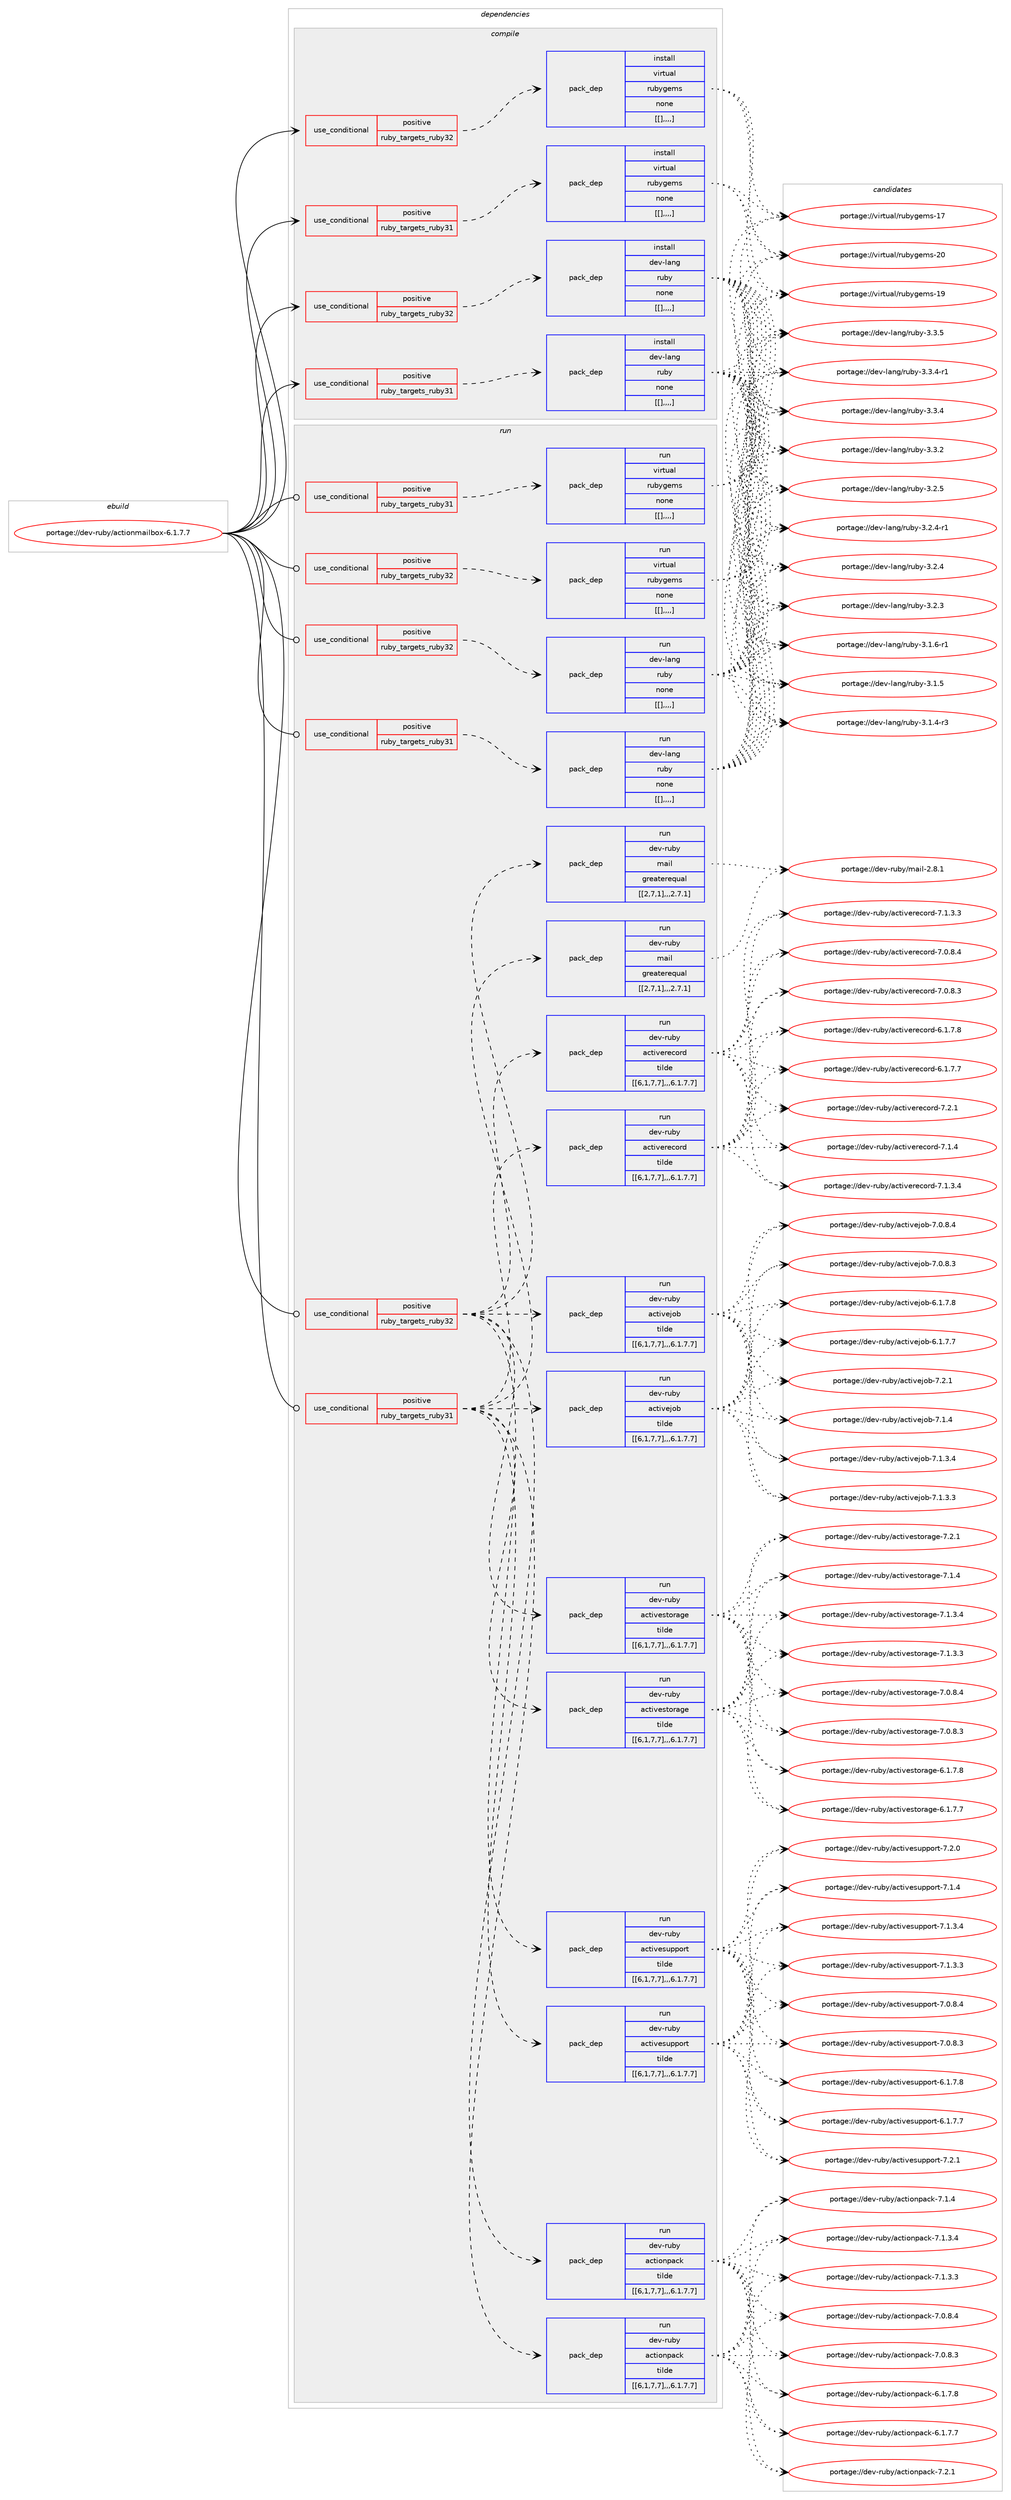 digraph prolog {

# *************
# Graph options
# *************

newrank=true;
concentrate=true;
compound=true;
graph [rankdir=LR,fontname=Helvetica,fontsize=10,ranksep=1.5];#, ranksep=2.5, nodesep=0.2];
edge  [arrowhead=vee];
node  [fontname=Helvetica,fontsize=10];

# **********
# The ebuild
# **********

subgraph cluster_leftcol {
color=gray;
label=<<i>ebuild</i>>;
id [label="portage://dev-ruby/actionmailbox-6.1.7.7", color=red, width=4, href="../dev-ruby/actionmailbox-6.1.7.7.svg"];
}

# ****************
# The dependencies
# ****************

subgraph cluster_midcol {
color=gray;
label=<<i>dependencies</i>>;
subgraph cluster_compile {
fillcolor="#eeeeee";
style=filled;
label=<<i>compile</i>>;
subgraph cond44056 {
dependency175141 [label=<<TABLE BORDER="0" CELLBORDER="1" CELLSPACING="0" CELLPADDING="4"><TR><TD ROWSPAN="3" CELLPADDING="10">use_conditional</TD></TR><TR><TD>positive</TD></TR><TR><TD>ruby_targets_ruby31</TD></TR></TABLE>>, shape=none, color=red];
subgraph pack129819 {
dependency175142 [label=<<TABLE BORDER="0" CELLBORDER="1" CELLSPACING="0" CELLPADDING="4" WIDTH="220"><TR><TD ROWSPAN="6" CELLPADDING="30">pack_dep</TD></TR><TR><TD WIDTH="110">install</TD></TR><TR><TD>dev-lang</TD></TR><TR><TD>ruby</TD></TR><TR><TD>none</TD></TR><TR><TD>[[],,,,]</TD></TR></TABLE>>, shape=none, color=blue];
}
dependency175141:e -> dependency175142:w [weight=20,style="dashed",arrowhead="vee"];
}
id:e -> dependency175141:w [weight=20,style="solid",arrowhead="vee"];
subgraph cond44057 {
dependency175143 [label=<<TABLE BORDER="0" CELLBORDER="1" CELLSPACING="0" CELLPADDING="4"><TR><TD ROWSPAN="3" CELLPADDING="10">use_conditional</TD></TR><TR><TD>positive</TD></TR><TR><TD>ruby_targets_ruby31</TD></TR></TABLE>>, shape=none, color=red];
subgraph pack129820 {
dependency175144 [label=<<TABLE BORDER="0" CELLBORDER="1" CELLSPACING="0" CELLPADDING="4" WIDTH="220"><TR><TD ROWSPAN="6" CELLPADDING="30">pack_dep</TD></TR><TR><TD WIDTH="110">install</TD></TR><TR><TD>virtual</TD></TR><TR><TD>rubygems</TD></TR><TR><TD>none</TD></TR><TR><TD>[[],,,,]</TD></TR></TABLE>>, shape=none, color=blue];
}
dependency175143:e -> dependency175144:w [weight=20,style="dashed",arrowhead="vee"];
}
id:e -> dependency175143:w [weight=20,style="solid",arrowhead="vee"];
subgraph cond44058 {
dependency175145 [label=<<TABLE BORDER="0" CELLBORDER="1" CELLSPACING="0" CELLPADDING="4"><TR><TD ROWSPAN="3" CELLPADDING="10">use_conditional</TD></TR><TR><TD>positive</TD></TR><TR><TD>ruby_targets_ruby32</TD></TR></TABLE>>, shape=none, color=red];
subgraph pack129821 {
dependency175146 [label=<<TABLE BORDER="0" CELLBORDER="1" CELLSPACING="0" CELLPADDING="4" WIDTH="220"><TR><TD ROWSPAN="6" CELLPADDING="30">pack_dep</TD></TR><TR><TD WIDTH="110">install</TD></TR><TR><TD>dev-lang</TD></TR><TR><TD>ruby</TD></TR><TR><TD>none</TD></TR><TR><TD>[[],,,,]</TD></TR></TABLE>>, shape=none, color=blue];
}
dependency175145:e -> dependency175146:w [weight=20,style="dashed",arrowhead="vee"];
}
id:e -> dependency175145:w [weight=20,style="solid",arrowhead="vee"];
subgraph cond44059 {
dependency175147 [label=<<TABLE BORDER="0" CELLBORDER="1" CELLSPACING="0" CELLPADDING="4"><TR><TD ROWSPAN="3" CELLPADDING="10">use_conditional</TD></TR><TR><TD>positive</TD></TR><TR><TD>ruby_targets_ruby32</TD></TR></TABLE>>, shape=none, color=red];
subgraph pack129822 {
dependency175148 [label=<<TABLE BORDER="0" CELLBORDER="1" CELLSPACING="0" CELLPADDING="4" WIDTH="220"><TR><TD ROWSPAN="6" CELLPADDING="30">pack_dep</TD></TR><TR><TD WIDTH="110">install</TD></TR><TR><TD>virtual</TD></TR><TR><TD>rubygems</TD></TR><TR><TD>none</TD></TR><TR><TD>[[],,,,]</TD></TR></TABLE>>, shape=none, color=blue];
}
dependency175147:e -> dependency175148:w [weight=20,style="dashed",arrowhead="vee"];
}
id:e -> dependency175147:w [weight=20,style="solid",arrowhead="vee"];
}
subgraph cluster_compileandrun {
fillcolor="#eeeeee";
style=filled;
label=<<i>compile and run</i>>;
}
subgraph cluster_run {
fillcolor="#eeeeee";
style=filled;
label=<<i>run</i>>;
subgraph cond44060 {
dependency175149 [label=<<TABLE BORDER="0" CELLBORDER="1" CELLSPACING="0" CELLPADDING="4"><TR><TD ROWSPAN="3" CELLPADDING="10">use_conditional</TD></TR><TR><TD>positive</TD></TR><TR><TD>ruby_targets_ruby31</TD></TR></TABLE>>, shape=none, color=red];
subgraph pack129823 {
dependency175150 [label=<<TABLE BORDER="0" CELLBORDER="1" CELLSPACING="0" CELLPADDING="4" WIDTH="220"><TR><TD ROWSPAN="6" CELLPADDING="30">pack_dep</TD></TR><TR><TD WIDTH="110">run</TD></TR><TR><TD>dev-lang</TD></TR><TR><TD>ruby</TD></TR><TR><TD>none</TD></TR><TR><TD>[[],,,,]</TD></TR></TABLE>>, shape=none, color=blue];
}
dependency175149:e -> dependency175150:w [weight=20,style="dashed",arrowhead="vee"];
}
id:e -> dependency175149:w [weight=20,style="solid",arrowhead="odot"];
subgraph cond44061 {
dependency175151 [label=<<TABLE BORDER="0" CELLBORDER="1" CELLSPACING="0" CELLPADDING="4"><TR><TD ROWSPAN="3" CELLPADDING="10">use_conditional</TD></TR><TR><TD>positive</TD></TR><TR><TD>ruby_targets_ruby31</TD></TR></TABLE>>, shape=none, color=red];
subgraph pack129824 {
dependency175152 [label=<<TABLE BORDER="0" CELLBORDER="1" CELLSPACING="0" CELLPADDING="4" WIDTH="220"><TR><TD ROWSPAN="6" CELLPADDING="30">pack_dep</TD></TR><TR><TD WIDTH="110">run</TD></TR><TR><TD>dev-ruby</TD></TR><TR><TD>actionpack</TD></TR><TR><TD>tilde</TD></TR><TR><TD>[[6,1,7,7],,,6.1.7.7]</TD></TR></TABLE>>, shape=none, color=blue];
}
dependency175151:e -> dependency175152:w [weight=20,style="dashed",arrowhead="vee"];
subgraph pack129825 {
dependency175153 [label=<<TABLE BORDER="0" CELLBORDER="1" CELLSPACING="0" CELLPADDING="4" WIDTH="220"><TR><TD ROWSPAN="6" CELLPADDING="30">pack_dep</TD></TR><TR><TD WIDTH="110">run</TD></TR><TR><TD>dev-ruby</TD></TR><TR><TD>activejob</TD></TR><TR><TD>tilde</TD></TR><TR><TD>[[6,1,7,7],,,6.1.7.7]</TD></TR></TABLE>>, shape=none, color=blue];
}
dependency175151:e -> dependency175153:w [weight=20,style="dashed",arrowhead="vee"];
subgraph pack129826 {
dependency175154 [label=<<TABLE BORDER="0" CELLBORDER="1" CELLSPACING="0" CELLPADDING="4" WIDTH="220"><TR><TD ROWSPAN="6" CELLPADDING="30">pack_dep</TD></TR><TR><TD WIDTH="110">run</TD></TR><TR><TD>dev-ruby</TD></TR><TR><TD>activerecord</TD></TR><TR><TD>tilde</TD></TR><TR><TD>[[6,1,7,7],,,6.1.7.7]</TD></TR></TABLE>>, shape=none, color=blue];
}
dependency175151:e -> dependency175154:w [weight=20,style="dashed",arrowhead="vee"];
subgraph pack129827 {
dependency175155 [label=<<TABLE BORDER="0" CELLBORDER="1" CELLSPACING="0" CELLPADDING="4" WIDTH="220"><TR><TD ROWSPAN="6" CELLPADDING="30">pack_dep</TD></TR><TR><TD WIDTH="110">run</TD></TR><TR><TD>dev-ruby</TD></TR><TR><TD>activestorage</TD></TR><TR><TD>tilde</TD></TR><TR><TD>[[6,1,7,7],,,6.1.7.7]</TD></TR></TABLE>>, shape=none, color=blue];
}
dependency175151:e -> dependency175155:w [weight=20,style="dashed",arrowhead="vee"];
subgraph pack129828 {
dependency175156 [label=<<TABLE BORDER="0" CELLBORDER="1" CELLSPACING="0" CELLPADDING="4" WIDTH="220"><TR><TD ROWSPAN="6" CELLPADDING="30">pack_dep</TD></TR><TR><TD WIDTH="110">run</TD></TR><TR><TD>dev-ruby</TD></TR><TR><TD>activesupport</TD></TR><TR><TD>tilde</TD></TR><TR><TD>[[6,1,7,7],,,6.1.7.7]</TD></TR></TABLE>>, shape=none, color=blue];
}
dependency175151:e -> dependency175156:w [weight=20,style="dashed",arrowhead="vee"];
subgraph pack129829 {
dependency175157 [label=<<TABLE BORDER="0" CELLBORDER="1" CELLSPACING="0" CELLPADDING="4" WIDTH="220"><TR><TD ROWSPAN="6" CELLPADDING="30">pack_dep</TD></TR><TR><TD WIDTH="110">run</TD></TR><TR><TD>dev-ruby</TD></TR><TR><TD>mail</TD></TR><TR><TD>greaterequal</TD></TR><TR><TD>[[2,7,1],,,2.7.1]</TD></TR></TABLE>>, shape=none, color=blue];
}
dependency175151:e -> dependency175157:w [weight=20,style="dashed",arrowhead="vee"];
}
id:e -> dependency175151:w [weight=20,style="solid",arrowhead="odot"];
subgraph cond44062 {
dependency175158 [label=<<TABLE BORDER="0" CELLBORDER="1" CELLSPACING="0" CELLPADDING="4"><TR><TD ROWSPAN="3" CELLPADDING="10">use_conditional</TD></TR><TR><TD>positive</TD></TR><TR><TD>ruby_targets_ruby31</TD></TR></TABLE>>, shape=none, color=red];
subgraph pack129830 {
dependency175159 [label=<<TABLE BORDER="0" CELLBORDER="1" CELLSPACING="0" CELLPADDING="4" WIDTH="220"><TR><TD ROWSPAN="6" CELLPADDING="30">pack_dep</TD></TR><TR><TD WIDTH="110">run</TD></TR><TR><TD>virtual</TD></TR><TR><TD>rubygems</TD></TR><TR><TD>none</TD></TR><TR><TD>[[],,,,]</TD></TR></TABLE>>, shape=none, color=blue];
}
dependency175158:e -> dependency175159:w [weight=20,style="dashed",arrowhead="vee"];
}
id:e -> dependency175158:w [weight=20,style="solid",arrowhead="odot"];
subgraph cond44063 {
dependency175160 [label=<<TABLE BORDER="0" CELLBORDER="1" CELLSPACING="0" CELLPADDING="4"><TR><TD ROWSPAN="3" CELLPADDING="10">use_conditional</TD></TR><TR><TD>positive</TD></TR><TR><TD>ruby_targets_ruby32</TD></TR></TABLE>>, shape=none, color=red];
subgraph pack129831 {
dependency175161 [label=<<TABLE BORDER="0" CELLBORDER="1" CELLSPACING="0" CELLPADDING="4" WIDTH="220"><TR><TD ROWSPAN="6" CELLPADDING="30">pack_dep</TD></TR><TR><TD WIDTH="110">run</TD></TR><TR><TD>dev-lang</TD></TR><TR><TD>ruby</TD></TR><TR><TD>none</TD></TR><TR><TD>[[],,,,]</TD></TR></TABLE>>, shape=none, color=blue];
}
dependency175160:e -> dependency175161:w [weight=20,style="dashed",arrowhead="vee"];
}
id:e -> dependency175160:w [weight=20,style="solid",arrowhead="odot"];
subgraph cond44064 {
dependency175162 [label=<<TABLE BORDER="0" CELLBORDER="1" CELLSPACING="0" CELLPADDING="4"><TR><TD ROWSPAN="3" CELLPADDING="10">use_conditional</TD></TR><TR><TD>positive</TD></TR><TR><TD>ruby_targets_ruby32</TD></TR></TABLE>>, shape=none, color=red];
subgraph pack129832 {
dependency175163 [label=<<TABLE BORDER="0" CELLBORDER="1" CELLSPACING="0" CELLPADDING="4" WIDTH="220"><TR><TD ROWSPAN="6" CELLPADDING="30">pack_dep</TD></TR><TR><TD WIDTH="110">run</TD></TR><TR><TD>dev-ruby</TD></TR><TR><TD>actionpack</TD></TR><TR><TD>tilde</TD></TR><TR><TD>[[6,1,7,7],,,6.1.7.7]</TD></TR></TABLE>>, shape=none, color=blue];
}
dependency175162:e -> dependency175163:w [weight=20,style="dashed",arrowhead="vee"];
subgraph pack129833 {
dependency175164 [label=<<TABLE BORDER="0" CELLBORDER="1" CELLSPACING="0" CELLPADDING="4" WIDTH="220"><TR><TD ROWSPAN="6" CELLPADDING="30">pack_dep</TD></TR><TR><TD WIDTH="110">run</TD></TR><TR><TD>dev-ruby</TD></TR><TR><TD>activejob</TD></TR><TR><TD>tilde</TD></TR><TR><TD>[[6,1,7,7],,,6.1.7.7]</TD></TR></TABLE>>, shape=none, color=blue];
}
dependency175162:e -> dependency175164:w [weight=20,style="dashed",arrowhead="vee"];
subgraph pack129834 {
dependency175165 [label=<<TABLE BORDER="0" CELLBORDER="1" CELLSPACING="0" CELLPADDING="4" WIDTH="220"><TR><TD ROWSPAN="6" CELLPADDING="30">pack_dep</TD></TR><TR><TD WIDTH="110">run</TD></TR><TR><TD>dev-ruby</TD></TR><TR><TD>activerecord</TD></TR><TR><TD>tilde</TD></TR><TR><TD>[[6,1,7,7],,,6.1.7.7]</TD></TR></TABLE>>, shape=none, color=blue];
}
dependency175162:e -> dependency175165:w [weight=20,style="dashed",arrowhead="vee"];
subgraph pack129835 {
dependency175166 [label=<<TABLE BORDER="0" CELLBORDER="1" CELLSPACING="0" CELLPADDING="4" WIDTH="220"><TR><TD ROWSPAN="6" CELLPADDING="30">pack_dep</TD></TR><TR><TD WIDTH="110">run</TD></TR><TR><TD>dev-ruby</TD></TR><TR><TD>activestorage</TD></TR><TR><TD>tilde</TD></TR><TR><TD>[[6,1,7,7],,,6.1.7.7]</TD></TR></TABLE>>, shape=none, color=blue];
}
dependency175162:e -> dependency175166:w [weight=20,style="dashed",arrowhead="vee"];
subgraph pack129836 {
dependency175167 [label=<<TABLE BORDER="0" CELLBORDER="1" CELLSPACING="0" CELLPADDING="4" WIDTH="220"><TR><TD ROWSPAN="6" CELLPADDING="30">pack_dep</TD></TR><TR><TD WIDTH="110">run</TD></TR><TR><TD>dev-ruby</TD></TR><TR><TD>activesupport</TD></TR><TR><TD>tilde</TD></TR><TR><TD>[[6,1,7,7],,,6.1.7.7]</TD></TR></TABLE>>, shape=none, color=blue];
}
dependency175162:e -> dependency175167:w [weight=20,style="dashed",arrowhead="vee"];
subgraph pack129837 {
dependency175168 [label=<<TABLE BORDER="0" CELLBORDER="1" CELLSPACING="0" CELLPADDING="4" WIDTH="220"><TR><TD ROWSPAN="6" CELLPADDING="30">pack_dep</TD></TR><TR><TD WIDTH="110">run</TD></TR><TR><TD>dev-ruby</TD></TR><TR><TD>mail</TD></TR><TR><TD>greaterequal</TD></TR><TR><TD>[[2,7,1],,,2.7.1]</TD></TR></TABLE>>, shape=none, color=blue];
}
dependency175162:e -> dependency175168:w [weight=20,style="dashed",arrowhead="vee"];
}
id:e -> dependency175162:w [weight=20,style="solid",arrowhead="odot"];
subgraph cond44065 {
dependency175169 [label=<<TABLE BORDER="0" CELLBORDER="1" CELLSPACING="0" CELLPADDING="4"><TR><TD ROWSPAN="3" CELLPADDING="10">use_conditional</TD></TR><TR><TD>positive</TD></TR><TR><TD>ruby_targets_ruby32</TD></TR></TABLE>>, shape=none, color=red];
subgraph pack129838 {
dependency175170 [label=<<TABLE BORDER="0" CELLBORDER="1" CELLSPACING="0" CELLPADDING="4" WIDTH="220"><TR><TD ROWSPAN="6" CELLPADDING="30">pack_dep</TD></TR><TR><TD WIDTH="110">run</TD></TR><TR><TD>virtual</TD></TR><TR><TD>rubygems</TD></TR><TR><TD>none</TD></TR><TR><TD>[[],,,,]</TD></TR></TABLE>>, shape=none, color=blue];
}
dependency175169:e -> dependency175170:w [weight=20,style="dashed",arrowhead="vee"];
}
id:e -> dependency175169:w [weight=20,style="solid",arrowhead="odot"];
}
}

# **************
# The candidates
# **************

subgraph cluster_choices {
rank=same;
color=gray;
label=<<i>candidates</i>>;

subgraph choice129819 {
color=black;
nodesep=1;
choice10010111845108971101034711411798121455146514653 [label="portage://dev-lang/ruby-3.3.5", color=red, width=4,href="../dev-lang/ruby-3.3.5.svg"];
choice100101118451089711010347114117981214551465146524511449 [label="portage://dev-lang/ruby-3.3.4-r1", color=red, width=4,href="../dev-lang/ruby-3.3.4-r1.svg"];
choice10010111845108971101034711411798121455146514652 [label="portage://dev-lang/ruby-3.3.4", color=red, width=4,href="../dev-lang/ruby-3.3.4.svg"];
choice10010111845108971101034711411798121455146514650 [label="portage://dev-lang/ruby-3.3.2", color=red, width=4,href="../dev-lang/ruby-3.3.2.svg"];
choice10010111845108971101034711411798121455146504653 [label="portage://dev-lang/ruby-3.2.5", color=red, width=4,href="../dev-lang/ruby-3.2.5.svg"];
choice100101118451089711010347114117981214551465046524511449 [label="portage://dev-lang/ruby-3.2.4-r1", color=red, width=4,href="../dev-lang/ruby-3.2.4-r1.svg"];
choice10010111845108971101034711411798121455146504652 [label="portage://dev-lang/ruby-3.2.4", color=red, width=4,href="../dev-lang/ruby-3.2.4.svg"];
choice10010111845108971101034711411798121455146504651 [label="portage://dev-lang/ruby-3.2.3", color=red, width=4,href="../dev-lang/ruby-3.2.3.svg"];
choice100101118451089711010347114117981214551464946544511449 [label="portage://dev-lang/ruby-3.1.6-r1", color=red, width=4,href="../dev-lang/ruby-3.1.6-r1.svg"];
choice10010111845108971101034711411798121455146494653 [label="portage://dev-lang/ruby-3.1.5", color=red, width=4,href="../dev-lang/ruby-3.1.5.svg"];
choice100101118451089711010347114117981214551464946524511451 [label="portage://dev-lang/ruby-3.1.4-r3", color=red, width=4,href="../dev-lang/ruby-3.1.4-r3.svg"];
dependency175142:e -> choice10010111845108971101034711411798121455146514653:w [style=dotted,weight="100"];
dependency175142:e -> choice100101118451089711010347114117981214551465146524511449:w [style=dotted,weight="100"];
dependency175142:e -> choice10010111845108971101034711411798121455146514652:w [style=dotted,weight="100"];
dependency175142:e -> choice10010111845108971101034711411798121455146514650:w [style=dotted,weight="100"];
dependency175142:e -> choice10010111845108971101034711411798121455146504653:w [style=dotted,weight="100"];
dependency175142:e -> choice100101118451089711010347114117981214551465046524511449:w [style=dotted,weight="100"];
dependency175142:e -> choice10010111845108971101034711411798121455146504652:w [style=dotted,weight="100"];
dependency175142:e -> choice10010111845108971101034711411798121455146504651:w [style=dotted,weight="100"];
dependency175142:e -> choice100101118451089711010347114117981214551464946544511449:w [style=dotted,weight="100"];
dependency175142:e -> choice10010111845108971101034711411798121455146494653:w [style=dotted,weight="100"];
dependency175142:e -> choice100101118451089711010347114117981214551464946524511451:w [style=dotted,weight="100"];
}
subgraph choice129820 {
color=black;
nodesep=1;
choice118105114116117971084711411798121103101109115455048 [label="portage://virtual/rubygems-20", color=red, width=4,href="../virtual/rubygems-20.svg"];
choice118105114116117971084711411798121103101109115454957 [label="portage://virtual/rubygems-19", color=red, width=4,href="../virtual/rubygems-19.svg"];
choice118105114116117971084711411798121103101109115454955 [label="portage://virtual/rubygems-17", color=red, width=4,href="../virtual/rubygems-17.svg"];
dependency175144:e -> choice118105114116117971084711411798121103101109115455048:w [style=dotted,weight="100"];
dependency175144:e -> choice118105114116117971084711411798121103101109115454957:w [style=dotted,weight="100"];
dependency175144:e -> choice118105114116117971084711411798121103101109115454955:w [style=dotted,weight="100"];
}
subgraph choice129821 {
color=black;
nodesep=1;
choice10010111845108971101034711411798121455146514653 [label="portage://dev-lang/ruby-3.3.5", color=red, width=4,href="../dev-lang/ruby-3.3.5.svg"];
choice100101118451089711010347114117981214551465146524511449 [label="portage://dev-lang/ruby-3.3.4-r1", color=red, width=4,href="../dev-lang/ruby-3.3.4-r1.svg"];
choice10010111845108971101034711411798121455146514652 [label="portage://dev-lang/ruby-3.3.4", color=red, width=4,href="../dev-lang/ruby-3.3.4.svg"];
choice10010111845108971101034711411798121455146514650 [label="portage://dev-lang/ruby-3.3.2", color=red, width=4,href="../dev-lang/ruby-3.3.2.svg"];
choice10010111845108971101034711411798121455146504653 [label="portage://dev-lang/ruby-3.2.5", color=red, width=4,href="../dev-lang/ruby-3.2.5.svg"];
choice100101118451089711010347114117981214551465046524511449 [label="portage://dev-lang/ruby-3.2.4-r1", color=red, width=4,href="../dev-lang/ruby-3.2.4-r1.svg"];
choice10010111845108971101034711411798121455146504652 [label="portage://dev-lang/ruby-3.2.4", color=red, width=4,href="../dev-lang/ruby-3.2.4.svg"];
choice10010111845108971101034711411798121455146504651 [label="portage://dev-lang/ruby-3.2.3", color=red, width=4,href="../dev-lang/ruby-3.2.3.svg"];
choice100101118451089711010347114117981214551464946544511449 [label="portage://dev-lang/ruby-3.1.6-r1", color=red, width=4,href="../dev-lang/ruby-3.1.6-r1.svg"];
choice10010111845108971101034711411798121455146494653 [label="portage://dev-lang/ruby-3.1.5", color=red, width=4,href="../dev-lang/ruby-3.1.5.svg"];
choice100101118451089711010347114117981214551464946524511451 [label="portage://dev-lang/ruby-3.1.4-r3", color=red, width=4,href="../dev-lang/ruby-3.1.4-r3.svg"];
dependency175146:e -> choice10010111845108971101034711411798121455146514653:w [style=dotted,weight="100"];
dependency175146:e -> choice100101118451089711010347114117981214551465146524511449:w [style=dotted,weight="100"];
dependency175146:e -> choice10010111845108971101034711411798121455146514652:w [style=dotted,weight="100"];
dependency175146:e -> choice10010111845108971101034711411798121455146514650:w [style=dotted,weight="100"];
dependency175146:e -> choice10010111845108971101034711411798121455146504653:w [style=dotted,weight="100"];
dependency175146:e -> choice100101118451089711010347114117981214551465046524511449:w [style=dotted,weight="100"];
dependency175146:e -> choice10010111845108971101034711411798121455146504652:w [style=dotted,weight="100"];
dependency175146:e -> choice10010111845108971101034711411798121455146504651:w [style=dotted,weight="100"];
dependency175146:e -> choice100101118451089711010347114117981214551464946544511449:w [style=dotted,weight="100"];
dependency175146:e -> choice10010111845108971101034711411798121455146494653:w [style=dotted,weight="100"];
dependency175146:e -> choice100101118451089711010347114117981214551464946524511451:w [style=dotted,weight="100"];
}
subgraph choice129822 {
color=black;
nodesep=1;
choice118105114116117971084711411798121103101109115455048 [label="portage://virtual/rubygems-20", color=red, width=4,href="../virtual/rubygems-20.svg"];
choice118105114116117971084711411798121103101109115454957 [label="portage://virtual/rubygems-19", color=red, width=4,href="../virtual/rubygems-19.svg"];
choice118105114116117971084711411798121103101109115454955 [label="portage://virtual/rubygems-17", color=red, width=4,href="../virtual/rubygems-17.svg"];
dependency175148:e -> choice118105114116117971084711411798121103101109115455048:w [style=dotted,weight="100"];
dependency175148:e -> choice118105114116117971084711411798121103101109115454957:w [style=dotted,weight="100"];
dependency175148:e -> choice118105114116117971084711411798121103101109115454955:w [style=dotted,weight="100"];
}
subgraph choice129823 {
color=black;
nodesep=1;
choice10010111845108971101034711411798121455146514653 [label="portage://dev-lang/ruby-3.3.5", color=red, width=4,href="../dev-lang/ruby-3.3.5.svg"];
choice100101118451089711010347114117981214551465146524511449 [label="portage://dev-lang/ruby-3.3.4-r1", color=red, width=4,href="../dev-lang/ruby-3.3.4-r1.svg"];
choice10010111845108971101034711411798121455146514652 [label="portage://dev-lang/ruby-3.3.4", color=red, width=4,href="../dev-lang/ruby-3.3.4.svg"];
choice10010111845108971101034711411798121455146514650 [label="portage://dev-lang/ruby-3.3.2", color=red, width=4,href="../dev-lang/ruby-3.3.2.svg"];
choice10010111845108971101034711411798121455146504653 [label="portage://dev-lang/ruby-3.2.5", color=red, width=4,href="../dev-lang/ruby-3.2.5.svg"];
choice100101118451089711010347114117981214551465046524511449 [label="portage://dev-lang/ruby-3.2.4-r1", color=red, width=4,href="../dev-lang/ruby-3.2.4-r1.svg"];
choice10010111845108971101034711411798121455146504652 [label="portage://dev-lang/ruby-3.2.4", color=red, width=4,href="../dev-lang/ruby-3.2.4.svg"];
choice10010111845108971101034711411798121455146504651 [label="portage://dev-lang/ruby-3.2.3", color=red, width=4,href="../dev-lang/ruby-3.2.3.svg"];
choice100101118451089711010347114117981214551464946544511449 [label="portage://dev-lang/ruby-3.1.6-r1", color=red, width=4,href="../dev-lang/ruby-3.1.6-r1.svg"];
choice10010111845108971101034711411798121455146494653 [label="portage://dev-lang/ruby-3.1.5", color=red, width=4,href="../dev-lang/ruby-3.1.5.svg"];
choice100101118451089711010347114117981214551464946524511451 [label="portage://dev-lang/ruby-3.1.4-r3", color=red, width=4,href="../dev-lang/ruby-3.1.4-r3.svg"];
dependency175150:e -> choice10010111845108971101034711411798121455146514653:w [style=dotted,weight="100"];
dependency175150:e -> choice100101118451089711010347114117981214551465146524511449:w [style=dotted,weight="100"];
dependency175150:e -> choice10010111845108971101034711411798121455146514652:w [style=dotted,weight="100"];
dependency175150:e -> choice10010111845108971101034711411798121455146514650:w [style=dotted,weight="100"];
dependency175150:e -> choice10010111845108971101034711411798121455146504653:w [style=dotted,weight="100"];
dependency175150:e -> choice100101118451089711010347114117981214551465046524511449:w [style=dotted,weight="100"];
dependency175150:e -> choice10010111845108971101034711411798121455146504652:w [style=dotted,weight="100"];
dependency175150:e -> choice10010111845108971101034711411798121455146504651:w [style=dotted,weight="100"];
dependency175150:e -> choice100101118451089711010347114117981214551464946544511449:w [style=dotted,weight="100"];
dependency175150:e -> choice10010111845108971101034711411798121455146494653:w [style=dotted,weight="100"];
dependency175150:e -> choice100101118451089711010347114117981214551464946524511451:w [style=dotted,weight="100"];
}
subgraph choice129824 {
color=black;
nodesep=1;
choice10010111845114117981214797991161051111101129799107455546504649 [label="portage://dev-ruby/actionpack-7.2.1", color=red, width=4,href="../dev-ruby/actionpack-7.2.1.svg"];
choice10010111845114117981214797991161051111101129799107455546494652 [label="portage://dev-ruby/actionpack-7.1.4", color=red, width=4,href="../dev-ruby/actionpack-7.1.4.svg"];
choice100101118451141179812147979911610511111011297991074555464946514652 [label="portage://dev-ruby/actionpack-7.1.3.4", color=red, width=4,href="../dev-ruby/actionpack-7.1.3.4.svg"];
choice100101118451141179812147979911610511111011297991074555464946514651 [label="portage://dev-ruby/actionpack-7.1.3.3", color=red, width=4,href="../dev-ruby/actionpack-7.1.3.3.svg"];
choice100101118451141179812147979911610511111011297991074555464846564652 [label="portage://dev-ruby/actionpack-7.0.8.4", color=red, width=4,href="../dev-ruby/actionpack-7.0.8.4.svg"];
choice100101118451141179812147979911610511111011297991074555464846564651 [label="portage://dev-ruby/actionpack-7.0.8.3", color=red, width=4,href="../dev-ruby/actionpack-7.0.8.3.svg"];
choice100101118451141179812147979911610511111011297991074554464946554656 [label="portage://dev-ruby/actionpack-6.1.7.8", color=red, width=4,href="../dev-ruby/actionpack-6.1.7.8.svg"];
choice100101118451141179812147979911610511111011297991074554464946554655 [label="portage://dev-ruby/actionpack-6.1.7.7", color=red, width=4,href="../dev-ruby/actionpack-6.1.7.7.svg"];
dependency175152:e -> choice10010111845114117981214797991161051111101129799107455546504649:w [style=dotted,weight="100"];
dependency175152:e -> choice10010111845114117981214797991161051111101129799107455546494652:w [style=dotted,weight="100"];
dependency175152:e -> choice100101118451141179812147979911610511111011297991074555464946514652:w [style=dotted,weight="100"];
dependency175152:e -> choice100101118451141179812147979911610511111011297991074555464946514651:w [style=dotted,weight="100"];
dependency175152:e -> choice100101118451141179812147979911610511111011297991074555464846564652:w [style=dotted,weight="100"];
dependency175152:e -> choice100101118451141179812147979911610511111011297991074555464846564651:w [style=dotted,weight="100"];
dependency175152:e -> choice100101118451141179812147979911610511111011297991074554464946554656:w [style=dotted,weight="100"];
dependency175152:e -> choice100101118451141179812147979911610511111011297991074554464946554655:w [style=dotted,weight="100"];
}
subgraph choice129825 {
color=black;
nodesep=1;
choice100101118451141179812147979911610511810110611198455546504649 [label="portage://dev-ruby/activejob-7.2.1", color=red, width=4,href="../dev-ruby/activejob-7.2.1.svg"];
choice100101118451141179812147979911610511810110611198455546494652 [label="portage://dev-ruby/activejob-7.1.4", color=red, width=4,href="../dev-ruby/activejob-7.1.4.svg"];
choice1001011184511411798121479799116105118101106111984555464946514652 [label="portage://dev-ruby/activejob-7.1.3.4", color=red, width=4,href="../dev-ruby/activejob-7.1.3.4.svg"];
choice1001011184511411798121479799116105118101106111984555464946514651 [label="portage://dev-ruby/activejob-7.1.3.3", color=red, width=4,href="../dev-ruby/activejob-7.1.3.3.svg"];
choice1001011184511411798121479799116105118101106111984555464846564652 [label="portage://dev-ruby/activejob-7.0.8.4", color=red, width=4,href="../dev-ruby/activejob-7.0.8.4.svg"];
choice1001011184511411798121479799116105118101106111984555464846564651 [label="portage://dev-ruby/activejob-7.0.8.3", color=red, width=4,href="../dev-ruby/activejob-7.0.8.3.svg"];
choice1001011184511411798121479799116105118101106111984554464946554656 [label="portage://dev-ruby/activejob-6.1.7.8", color=red, width=4,href="../dev-ruby/activejob-6.1.7.8.svg"];
choice1001011184511411798121479799116105118101106111984554464946554655 [label="portage://dev-ruby/activejob-6.1.7.7", color=red, width=4,href="../dev-ruby/activejob-6.1.7.7.svg"];
dependency175153:e -> choice100101118451141179812147979911610511810110611198455546504649:w [style=dotted,weight="100"];
dependency175153:e -> choice100101118451141179812147979911610511810110611198455546494652:w [style=dotted,weight="100"];
dependency175153:e -> choice1001011184511411798121479799116105118101106111984555464946514652:w [style=dotted,weight="100"];
dependency175153:e -> choice1001011184511411798121479799116105118101106111984555464946514651:w [style=dotted,weight="100"];
dependency175153:e -> choice1001011184511411798121479799116105118101106111984555464846564652:w [style=dotted,weight="100"];
dependency175153:e -> choice1001011184511411798121479799116105118101106111984555464846564651:w [style=dotted,weight="100"];
dependency175153:e -> choice1001011184511411798121479799116105118101106111984554464946554656:w [style=dotted,weight="100"];
dependency175153:e -> choice1001011184511411798121479799116105118101106111984554464946554655:w [style=dotted,weight="100"];
}
subgraph choice129826 {
color=black;
nodesep=1;
choice100101118451141179812147979911610511810111410199111114100455546504649 [label="portage://dev-ruby/activerecord-7.2.1", color=red, width=4,href="../dev-ruby/activerecord-7.2.1.svg"];
choice100101118451141179812147979911610511810111410199111114100455546494652 [label="portage://dev-ruby/activerecord-7.1.4", color=red, width=4,href="../dev-ruby/activerecord-7.1.4.svg"];
choice1001011184511411798121479799116105118101114101991111141004555464946514652 [label="portage://dev-ruby/activerecord-7.1.3.4", color=red, width=4,href="../dev-ruby/activerecord-7.1.3.4.svg"];
choice1001011184511411798121479799116105118101114101991111141004555464946514651 [label="portage://dev-ruby/activerecord-7.1.3.3", color=red, width=4,href="../dev-ruby/activerecord-7.1.3.3.svg"];
choice1001011184511411798121479799116105118101114101991111141004555464846564652 [label="portage://dev-ruby/activerecord-7.0.8.4", color=red, width=4,href="../dev-ruby/activerecord-7.0.8.4.svg"];
choice1001011184511411798121479799116105118101114101991111141004555464846564651 [label="portage://dev-ruby/activerecord-7.0.8.3", color=red, width=4,href="../dev-ruby/activerecord-7.0.8.3.svg"];
choice1001011184511411798121479799116105118101114101991111141004554464946554656 [label="portage://dev-ruby/activerecord-6.1.7.8", color=red, width=4,href="../dev-ruby/activerecord-6.1.7.8.svg"];
choice1001011184511411798121479799116105118101114101991111141004554464946554655 [label="portage://dev-ruby/activerecord-6.1.7.7", color=red, width=4,href="../dev-ruby/activerecord-6.1.7.7.svg"];
dependency175154:e -> choice100101118451141179812147979911610511810111410199111114100455546504649:w [style=dotted,weight="100"];
dependency175154:e -> choice100101118451141179812147979911610511810111410199111114100455546494652:w [style=dotted,weight="100"];
dependency175154:e -> choice1001011184511411798121479799116105118101114101991111141004555464946514652:w [style=dotted,weight="100"];
dependency175154:e -> choice1001011184511411798121479799116105118101114101991111141004555464946514651:w [style=dotted,weight="100"];
dependency175154:e -> choice1001011184511411798121479799116105118101114101991111141004555464846564652:w [style=dotted,weight="100"];
dependency175154:e -> choice1001011184511411798121479799116105118101114101991111141004555464846564651:w [style=dotted,weight="100"];
dependency175154:e -> choice1001011184511411798121479799116105118101114101991111141004554464946554656:w [style=dotted,weight="100"];
dependency175154:e -> choice1001011184511411798121479799116105118101114101991111141004554464946554655:w [style=dotted,weight="100"];
}
subgraph choice129827 {
color=black;
nodesep=1;
choice100101118451141179812147979911610511810111511611111497103101455546504649 [label="portage://dev-ruby/activestorage-7.2.1", color=red, width=4,href="../dev-ruby/activestorage-7.2.1.svg"];
choice100101118451141179812147979911610511810111511611111497103101455546494652 [label="portage://dev-ruby/activestorage-7.1.4", color=red, width=4,href="../dev-ruby/activestorage-7.1.4.svg"];
choice1001011184511411798121479799116105118101115116111114971031014555464946514652 [label="portage://dev-ruby/activestorage-7.1.3.4", color=red, width=4,href="../dev-ruby/activestorage-7.1.3.4.svg"];
choice1001011184511411798121479799116105118101115116111114971031014555464946514651 [label="portage://dev-ruby/activestorage-7.1.3.3", color=red, width=4,href="../dev-ruby/activestorage-7.1.3.3.svg"];
choice1001011184511411798121479799116105118101115116111114971031014555464846564652 [label="portage://dev-ruby/activestorage-7.0.8.4", color=red, width=4,href="../dev-ruby/activestorage-7.0.8.4.svg"];
choice1001011184511411798121479799116105118101115116111114971031014555464846564651 [label="portage://dev-ruby/activestorage-7.0.8.3", color=red, width=4,href="../dev-ruby/activestorage-7.0.8.3.svg"];
choice1001011184511411798121479799116105118101115116111114971031014554464946554656 [label="portage://dev-ruby/activestorage-6.1.7.8", color=red, width=4,href="../dev-ruby/activestorage-6.1.7.8.svg"];
choice1001011184511411798121479799116105118101115116111114971031014554464946554655 [label="portage://dev-ruby/activestorage-6.1.7.7", color=red, width=4,href="../dev-ruby/activestorage-6.1.7.7.svg"];
dependency175155:e -> choice100101118451141179812147979911610511810111511611111497103101455546504649:w [style=dotted,weight="100"];
dependency175155:e -> choice100101118451141179812147979911610511810111511611111497103101455546494652:w [style=dotted,weight="100"];
dependency175155:e -> choice1001011184511411798121479799116105118101115116111114971031014555464946514652:w [style=dotted,weight="100"];
dependency175155:e -> choice1001011184511411798121479799116105118101115116111114971031014555464946514651:w [style=dotted,weight="100"];
dependency175155:e -> choice1001011184511411798121479799116105118101115116111114971031014555464846564652:w [style=dotted,weight="100"];
dependency175155:e -> choice1001011184511411798121479799116105118101115116111114971031014555464846564651:w [style=dotted,weight="100"];
dependency175155:e -> choice1001011184511411798121479799116105118101115116111114971031014554464946554656:w [style=dotted,weight="100"];
dependency175155:e -> choice1001011184511411798121479799116105118101115116111114971031014554464946554655:w [style=dotted,weight="100"];
}
subgraph choice129828 {
color=black;
nodesep=1;
choice1001011184511411798121479799116105118101115117112112111114116455546504649 [label="portage://dev-ruby/activesupport-7.2.1", color=red, width=4,href="../dev-ruby/activesupport-7.2.1.svg"];
choice1001011184511411798121479799116105118101115117112112111114116455546504648 [label="portage://dev-ruby/activesupport-7.2.0", color=red, width=4,href="../dev-ruby/activesupport-7.2.0.svg"];
choice1001011184511411798121479799116105118101115117112112111114116455546494652 [label="portage://dev-ruby/activesupport-7.1.4", color=red, width=4,href="../dev-ruby/activesupport-7.1.4.svg"];
choice10010111845114117981214797991161051181011151171121121111141164555464946514652 [label="portage://dev-ruby/activesupport-7.1.3.4", color=red, width=4,href="../dev-ruby/activesupport-7.1.3.4.svg"];
choice10010111845114117981214797991161051181011151171121121111141164555464946514651 [label="portage://dev-ruby/activesupport-7.1.3.3", color=red, width=4,href="../dev-ruby/activesupport-7.1.3.3.svg"];
choice10010111845114117981214797991161051181011151171121121111141164555464846564652 [label="portage://dev-ruby/activesupport-7.0.8.4", color=red, width=4,href="../dev-ruby/activesupport-7.0.8.4.svg"];
choice10010111845114117981214797991161051181011151171121121111141164555464846564651 [label="portage://dev-ruby/activesupport-7.0.8.3", color=red, width=4,href="../dev-ruby/activesupport-7.0.8.3.svg"];
choice10010111845114117981214797991161051181011151171121121111141164554464946554656 [label="portage://dev-ruby/activesupport-6.1.7.8", color=red, width=4,href="../dev-ruby/activesupport-6.1.7.8.svg"];
choice10010111845114117981214797991161051181011151171121121111141164554464946554655 [label="portage://dev-ruby/activesupport-6.1.7.7", color=red, width=4,href="../dev-ruby/activesupport-6.1.7.7.svg"];
dependency175156:e -> choice1001011184511411798121479799116105118101115117112112111114116455546504649:w [style=dotted,weight="100"];
dependency175156:e -> choice1001011184511411798121479799116105118101115117112112111114116455546504648:w [style=dotted,weight="100"];
dependency175156:e -> choice1001011184511411798121479799116105118101115117112112111114116455546494652:w [style=dotted,weight="100"];
dependency175156:e -> choice10010111845114117981214797991161051181011151171121121111141164555464946514652:w [style=dotted,weight="100"];
dependency175156:e -> choice10010111845114117981214797991161051181011151171121121111141164555464946514651:w [style=dotted,weight="100"];
dependency175156:e -> choice10010111845114117981214797991161051181011151171121121111141164555464846564652:w [style=dotted,weight="100"];
dependency175156:e -> choice10010111845114117981214797991161051181011151171121121111141164555464846564651:w [style=dotted,weight="100"];
dependency175156:e -> choice10010111845114117981214797991161051181011151171121121111141164554464946554656:w [style=dotted,weight="100"];
dependency175156:e -> choice10010111845114117981214797991161051181011151171121121111141164554464946554655:w [style=dotted,weight="100"];
}
subgraph choice129829 {
color=black;
nodesep=1;
choice10010111845114117981214710997105108455046564649 [label="portage://dev-ruby/mail-2.8.1", color=red, width=4,href="../dev-ruby/mail-2.8.1.svg"];
dependency175157:e -> choice10010111845114117981214710997105108455046564649:w [style=dotted,weight="100"];
}
subgraph choice129830 {
color=black;
nodesep=1;
choice118105114116117971084711411798121103101109115455048 [label="portage://virtual/rubygems-20", color=red, width=4,href="../virtual/rubygems-20.svg"];
choice118105114116117971084711411798121103101109115454957 [label="portage://virtual/rubygems-19", color=red, width=4,href="../virtual/rubygems-19.svg"];
choice118105114116117971084711411798121103101109115454955 [label="portage://virtual/rubygems-17", color=red, width=4,href="../virtual/rubygems-17.svg"];
dependency175159:e -> choice118105114116117971084711411798121103101109115455048:w [style=dotted,weight="100"];
dependency175159:e -> choice118105114116117971084711411798121103101109115454957:w [style=dotted,weight="100"];
dependency175159:e -> choice118105114116117971084711411798121103101109115454955:w [style=dotted,weight="100"];
}
subgraph choice129831 {
color=black;
nodesep=1;
choice10010111845108971101034711411798121455146514653 [label="portage://dev-lang/ruby-3.3.5", color=red, width=4,href="../dev-lang/ruby-3.3.5.svg"];
choice100101118451089711010347114117981214551465146524511449 [label="portage://dev-lang/ruby-3.3.4-r1", color=red, width=4,href="../dev-lang/ruby-3.3.4-r1.svg"];
choice10010111845108971101034711411798121455146514652 [label="portage://dev-lang/ruby-3.3.4", color=red, width=4,href="../dev-lang/ruby-3.3.4.svg"];
choice10010111845108971101034711411798121455146514650 [label="portage://dev-lang/ruby-3.3.2", color=red, width=4,href="../dev-lang/ruby-3.3.2.svg"];
choice10010111845108971101034711411798121455146504653 [label="portage://dev-lang/ruby-3.2.5", color=red, width=4,href="../dev-lang/ruby-3.2.5.svg"];
choice100101118451089711010347114117981214551465046524511449 [label="portage://dev-lang/ruby-3.2.4-r1", color=red, width=4,href="../dev-lang/ruby-3.2.4-r1.svg"];
choice10010111845108971101034711411798121455146504652 [label="portage://dev-lang/ruby-3.2.4", color=red, width=4,href="../dev-lang/ruby-3.2.4.svg"];
choice10010111845108971101034711411798121455146504651 [label="portage://dev-lang/ruby-3.2.3", color=red, width=4,href="../dev-lang/ruby-3.2.3.svg"];
choice100101118451089711010347114117981214551464946544511449 [label="portage://dev-lang/ruby-3.1.6-r1", color=red, width=4,href="../dev-lang/ruby-3.1.6-r1.svg"];
choice10010111845108971101034711411798121455146494653 [label="portage://dev-lang/ruby-3.1.5", color=red, width=4,href="../dev-lang/ruby-3.1.5.svg"];
choice100101118451089711010347114117981214551464946524511451 [label="portage://dev-lang/ruby-3.1.4-r3", color=red, width=4,href="../dev-lang/ruby-3.1.4-r3.svg"];
dependency175161:e -> choice10010111845108971101034711411798121455146514653:w [style=dotted,weight="100"];
dependency175161:e -> choice100101118451089711010347114117981214551465146524511449:w [style=dotted,weight="100"];
dependency175161:e -> choice10010111845108971101034711411798121455146514652:w [style=dotted,weight="100"];
dependency175161:e -> choice10010111845108971101034711411798121455146514650:w [style=dotted,weight="100"];
dependency175161:e -> choice10010111845108971101034711411798121455146504653:w [style=dotted,weight="100"];
dependency175161:e -> choice100101118451089711010347114117981214551465046524511449:w [style=dotted,weight="100"];
dependency175161:e -> choice10010111845108971101034711411798121455146504652:w [style=dotted,weight="100"];
dependency175161:e -> choice10010111845108971101034711411798121455146504651:w [style=dotted,weight="100"];
dependency175161:e -> choice100101118451089711010347114117981214551464946544511449:w [style=dotted,weight="100"];
dependency175161:e -> choice10010111845108971101034711411798121455146494653:w [style=dotted,weight="100"];
dependency175161:e -> choice100101118451089711010347114117981214551464946524511451:w [style=dotted,weight="100"];
}
subgraph choice129832 {
color=black;
nodesep=1;
choice10010111845114117981214797991161051111101129799107455546504649 [label="portage://dev-ruby/actionpack-7.2.1", color=red, width=4,href="../dev-ruby/actionpack-7.2.1.svg"];
choice10010111845114117981214797991161051111101129799107455546494652 [label="portage://dev-ruby/actionpack-7.1.4", color=red, width=4,href="../dev-ruby/actionpack-7.1.4.svg"];
choice100101118451141179812147979911610511111011297991074555464946514652 [label="portage://dev-ruby/actionpack-7.1.3.4", color=red, width=4,href="../dev-ruby/actionpack-7.1.3.4.svg"];
choice100101118451141179812147979911610511111011297991074555464946514651 [label="portage://dev-ruby/actionpack-7.1.3.3", color=red, width=4,href="../dev-ruby/actionpack-7.1.3.3.svg"];
choice100101118451141179812147979911610511111011297991074555464846564652 [label="portage://dev-ruby/actionpack-7.0.8.4", color=red, width=4,href="../dev-ruby/actionpack-7.0.8.4.svg"];
choice100101118451141179812147979911610511111011297991074555464846564651 [label="portage://dev-ruby/actionpack-7.0.8.3", color=red, width=4,href="../dev-ruby/actionpack-7.0.8.3.svg"];
choice100101118451141179812147979911610511111011297991074554464946554656 [label="portage://dev-ruby/actionpack-6.1.7.8", color=red, width=4,href="../dev-ruby/actionpack-6.1.7.8.svg"];
choice100101118451141179812147979911610511111011297991074554464946554655 [label="portage://dev-ruby/actionpack-6.1.7.7", color=red, width=4,href="../dev-ruby/actionpack-6.1.7.7.svg"];
dependency175163:e -> choice10010111845114117981214797991161051111101129799107455546504649:w [style=dotted,weight="100"];
dependency175163:e -> choice10010111845114117981214797991161051111101129799107455546494652:w [style=dotted,weight="100"];
dependency175163:e -> choice100101118451141179812147979911610511111011297991074555464946514652:w [style=dotted,weight="100"];
dependency175163:e -> choice100101118451141179812147979911610511111011297991074555464946514651:w [style=dotted,weight="100"];
dependency175163:e -> choice100101118451141179812147979911610511111011297991074555464846564652:w [style=dotted,weight="100"];
dependency175163:e -> choice100101118451141179812147979911610511111011297991074555464846564651:w [style=dotted,weight="100"];
dependency175163:e -> choice100101118451141179812147979911610511111011297991074554464946554656:w [style=dotted,weight="100"];
dependency175163:e -> choice100101118451141179812147979911610511111011297991074554464946554655:w [style=dotted,weight="100"];
}
subgraph choice129833 {
color=black;
nodesep=1;
choice100101118451141179812147979911610511810110611198455546504649 [label="portage://dev-ruby/activejob-7.2.1", color=red, width=4,href="../dev-ruby/activejob-7.2.1.svg"];
choice100101118451141179812147979911610511810110611198455546494652 [label="portage://dev-ruby/activejob-7.1.4", color=red, width=4,href="../dev-ruby/activejob-7.1.4.svg"];
choice1001011184511411798121479799116105118101106111984555464946514652 [label="portage://dev-ruby/activejob-7.1.3.4", color=red, width=4,href="../dev-ruby/activejob-7.1.3.4.svg"];
choice1001011184511411798121479799116105118101106111984555464946514651 [label="portage://dev-ruby/activejob-7.1.3.3", color=red, width=4,href="../dev-ruby/activejob-7.1.3.3.svg"];
choice1001011184511411798121479799116105118101106111984555464846564652 [label="portage://dev-ruby/activejob-7.0.8.4", color=red, width=4,href="../dev-ruby/activejob-7.0.8.4.svg"];
choice1001011184511411798121479799116105118101106111984555464846564651 [label="portage://dev-ruby/activejob-7.0.8.3", color=red, width=4,href="../dev-ruby/activejob-7.0.8.3.svg"];
choice1001011184511411798121479799116105118101106111984554464946554656 [label="portage://dev-ruby/activejob-6.1.7.8", color=red, width=4,href="../dev-ruby/activejob-6.1.7.8.svg"];
choice1001011184511411798121479799116105118101106111984554464946554655 [label="portage://dev-ruby/activejob-6.1.7.7", color=red, width=4,href="../dev-ruby/activejob-6.1.7.7.svg"];
dependency175164:e -> choice100101118451141179812147979911610511810110611198455546504649:w [style=dotted,weight="100"];
dependency175164:e -> choice100101118451141179812147979911610511810110611198455546494652:w [style=dotted,weight="100"];
dependency175164:e -> choice1001011184511411798121479799116105118101106111984555464946514652:w [style=dotted,weight="100"];
dependency175164:e -> choice1001011184511411798121479799116105118101106111984555464946514651:w [style=dotted,weight="100"];
dependency175164:e -> choice1001011184511411798121479799116105118101106111984555464846564652:w [style=dotted,weight="100"];
dependency175164:e -> choice1001011184511411798121479799116105118101106111984555464846564651:w [style=dotted,weight="100"];
dependency175164:e -> choice1001011184511411798121479799116105118101106111984554464946554656:w [style=dotted,weight="100"];
dependency175164:e -> choice1001011184511411798121479799116105118101106111984554464946554655:w [style=dotted,weight="100"];
}
subgraph choice129834 {
color=black;
nodesep=1;
choice100101118451141179812147979911610511810111410199111114100455546504649 [label="portage://dev-ruby/activerecord-7.2.1", color=red, width=4,href="../dev-ruby/activerecord-7.2.1.svg"];
choice100101118451141179812147979911610511810111410199111114100455546494652 [label="portage://dev-ruby/activerecord-7.1.4", color=red, width=4,href="../dev-ruby/activerecord-7.1.4.svg"];
choice1001011184511411798121479799116105118101114101991111141004555464946514652 [label="portage://dev-ruby/activerecord-7.1.3.4", color=red, width=4,href="../dev-ruby/activerecord-7.1.3.4.svg"];
choice1001011184511411798121479799116105118101114101991111141004555464946514651 [label="portage://dev-ruby/activerecord-7.1.3.3", color=red, width=4,href="../dev-ruby/activerecord-7.1.3.3.svg"];
choice1001011184511411798121479799116105118101114101991111141004555464846564652 [label="portage://dev-ruby/activerecord-7.0.8.4", color=red, width=4,href="../dev-ruby/activerecord-7.0.8.4.svg"];
choice1001011184511411798121479799116105118101114101991111141004555464846564651 [label="portage://dev-ruby/activerecord-7.0.8.3", color=red, width=4,href="../dev-ruby/activerecord-7.0.8.3.svg"];
choice1001011184511411798121479799116105118101114101991111141004554464946554656 [label="portage://dev-ruby/activerecord-6.1.7.8", color=red, width=4,href="../dev-ruby/activerecord-6.1.7.8.svg"];
choice1001011184511411798121479799116105118101114101991111141004554464946554655 [label="portage://dev-ruby/activerecord-6.1.7.7", color=red, width=4,href="../dev-ruby/activerecord-6.1.7.7.svg"];
dependency175165:e -> choice100101118451141179812147979911610511810111410199111114100455546504649:w [style=dotted,weight="100"];
dependency175165:e -> choice100101118451141179812147979911610511810111410199111114100455546494652:w [style=dotted,weight="100"];
dependency175165:e -> choice1001011184511411798121479799116105118101114101991111141004555464946514652:w [style=dotted,weight="100"];
dependency175165:e -> choice1001011184511411798121479799116105118101114101991111141004555464946514651:w [style=dotted,weight="100"];
dependency175165:e -> choice1001011184511411798121479799116105118101114101991111141004555464846564652:w [style=dotted,weight="100"];
dependency175165:e -> choice1001011184511411798121479799116105118101114101991111141004555464846564651:w [style=dotted,weight="100"];
dependency175165:e -> choice1001011184511411798121479799116105118101114101991111141004554464946554656:w [style=dotted,weight="100"];
dependency175165:e -> choice1001011184511411798121479799116105118101114101991111141004554464946554655:w [style=dotted,weight="100"];
}
subgraph choice129835 {
color=black;
nodesep=1;
choice100101118451141179812147979911610511810111511611111497103101455546504649 [label="portage://dev-ruby/activestorage-7.2.1", color=red, width=4,href="../dev-ruby/activestorage-7.2.1.svg"];
choice100101118451141179812147979911610511810111511611111497103101455546494652 [label="portage://dev-ruby/activestorage-7.1.4", color=red, width=4,href="../dev-ruby/activestorage-7.1.4.svg"];
choice1001011184511411798121479799116105118101115116111114971031014555464946514652 [label="portage://dev-ruby/activestorage-7.1.3.4", color=red, width=4,href="../dev-ruby/activestorage-7.1.3.4.svg"];
choice1001011184511411798121479799116105118101115116111114971031014555464946514651 [label="portage://dev-ruby/activestorage-7.1.3.3", color=red, width=4,href="../dev-ruby/activestorage-7.1.3.3.svg"];
choice1001011184511411798121479799116105118101115116111114971031014555464846564652 [label="portage://dev-ruby/activestorage-7.0.8.4", color=red, width=4,href="../dev-ruby/activestorage-7.0.8.4.svg"];
choice1001011184511411798121479799116105118101115116111114971031014555464846564651 [label="portage://dev-ruby/activestorage-7.0.8.3", color=red, width=4,href="../dev-ruby/activestorage-7.0.8.3.svg"];
choice1001011184511411798121479799116105118101115116111114971031014554464946554656 [label="portage://dev-ruby/activestorage-6.1.7.8", color=red, width=4,href="../dev-ruby/activestorage-6.1.7.8.svg"];
choice1001011184511411798121479799116105118101115116111114971031014554464946554655 [label="portage://dev-ruby/activestorage-6.1.7.7", color=red, width=4,href="../dev-ruby/activestorage-6.1.7.7.svg"];
dependency175166:e -> choice100101118451141179812147979911610511810111511611111497103101455546504649:w [style=dotted,weight="100"];
dependency175166:e -> choice100101118451141179812147979911610511810111511611111497103101455546494652:w [style=dotted,weight="100"];
dependency175166:e -> choice1001011184511411798121479799116105118101115116111114971031014555464946514652:w [style=dotted,weight="100"];
dependency175166:e -> choice1001011184511411798121479799116105118101115116111114971031014555464946514651:w [style=dotted,weight="100"];
dependency175166:e -> choice1001011184511411798121479799116105118101115116111114971031014555464846564652:w [style=dotted,weight="100"];
dependency175166:e -> choice1001011184511411798121479799116105118101115116111114971031014555464846564651:w [style=dotted,weight="100"];
dependency175166:e -> choice1001011184511411798121479799116105118101115116111114971031014554464946554656:w [style=dotted,weight="100"];
dependency175166:e -> choice1001011184511411798121479799116105118101115116111114971031014554464946554655:w [style=dotted,weight="100"];
}
subgraph choice129836 {
color=black;
nodesep=1;
choice1001011184511411798121479799116105118101115117112112111114116455546504649 [label="portage://dev-ruby/activesupport-7.2.1", color=red, width=4,href="../dev-ruby/activesupport-7.2.1.svg"];
choice1001011184511411798121479799116105118101115117112112111114116455546504648 [label="portage://dev-ruby/activesupport-7.2.0", color=red, width=4,href="../dev-ruby/activesupport-7.2.0.svg"];
choice1001011184511411798121479799116105118101115117112112111114116455546494652 [label="portage://dev-ruby/activesupport-7.1.4", color=red, width=4,href="../dev-ruby/activesupport-7.1.4.svg"];
choice10010111845114117981214797991161051181011151171121121111141164555464946514652 [label="portage://dev-ruby/activesupport-7.1.3.4", color=red, width=4,href="../dev-ruby/activesupport-7.1.3.4.svg"];
choice10010111845114117981214797991161051181011151171121121111141164555464946514651 [label="portage://dev-ruby/activesupport-7.1.3.3", color=red, width=4,href="../dev-ruby/activesupport-7.1.3.3.svg"];
choice10010111845114117981214797991161051181011151171121121111141164555464846564652 [label="portage://dev-ruby/activesupport-7.0.8.4", color=red, width=4,href="../dev-ruby/activesupport-7.0.8.4.svg"];
choice10010111845114117981214797991161051181011151171121121111141164555464846564651 [label="portage://dev-ruby/activesupport-7.0.8.3", color=red, width=4,href="../dev-ruby/activesupport-7.0.8.3.svg"];
choice10010111845114117981214797991161051181011151171121121111141164554464946554656 [label="portage://dev-ruby/activesupport-6.1.7.8", color=red, width=4,href="../dev-ruby/activesupport-6.1.7.8.svg"];
choice10010111845114117981214797991161051181011151171121121111141164554464946554655 [label="portage://dev-ruby/activesupport-6.1.7.7", color=red, width=4,href="../dev-ruby/activesupport-6.1.7.7.svg"];
dependency175167:e -> choice1001011184511411798121479799116105118101115117112112111114116455546504649:w [style=dotted,weight="100"];
dependency175167:e -> choice1001011184511411798121479799116105118101115117112112111114116455546504648:w [style=dotted,weight="100"];
dependency175167:e -> choice1001011184511411798121479799116105118101115117112112111114116455546494652:w [style=dotted,weight="100"];
dependency175167:e -> choice10010111845114117981214797991161051181011151171121121111141164555464946514652:w [style=dotted,weight="100"];
dependency175167:e -> choice10010111845114117981214797991161051181011151171121121111141164555464946514651:w [style=dotted,weight="100"];
dependency175167:e -> choice10010111845114117981214797991161051181011151171121121111141164555464846564652:w [style=dotted,weight="100"];
dependency175167:e -> choice10010111845114117981214797991161051181011151171121121111141164555464846564651:w [style=dotted,weight="100"];
dependency175167:e -> choice10010111845114117981214797991161051181011151171121121111141164554464946554656:w [style=dotted,weight="100"];
dependency175167:e -> choice10010111845114117981214797991161051181011151171121121111141164554464946554655:w [style=dotted,weight="100"];
}
subgraph choice129837 {
color=black;
nodesep=1;
choice10010111845114117981214710997105108455046564649 [label="portage://dev-ruby/mail-2.8.1", color=red, width=4,href="../dev-ruby/mail-2.8.1.svg"];
dependency175168:e -> choice10010111845114117981214710997105108455046564649:w [style=dotted,weight="100"];
}
subgraph choice129838 {
color=black;
nodesep=1;
choice118105114116117971084711411798121103101109115455048 [label="portage://virtual/rubygems-20", color=red, width=4,href="../virtual/rubygems-20.svg"];
choice118105114116117971084711411798121103101109115454957 [label="portage://virtual/rubygems-19", color=red, width=4,href="../virtual/rubygems-19.svg"];
choice118105114116117971084711411798121103101109115454955 [label="portage://virtual/rubygems-17", color=red, width=4,href="../virtual/rubygems-17.svg"];
dependency175170:e -> choice118105114116117971084711411798121103101109115455048:w [style=dotted,weight="100"];
dependency175170:e -> choice118105114116117971084711411798121103101109115454957:w [style=dotted,weight="100"];
dependency175170:e -> choice118105114116117971084711411798121103101109115454955:w [style=dotted,weight="100"];
}
}

}
